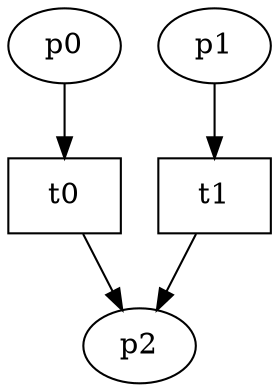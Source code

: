 digraph f1 {
    p0[label="p0"]
    p1[label="p1"]
    p2[label="p2"]

    t0[shape="box"]
    t1[shape="box"]

    p0 -> t0
    p1 -> t1
    t0 -> p2
    t1 -> p2
}
